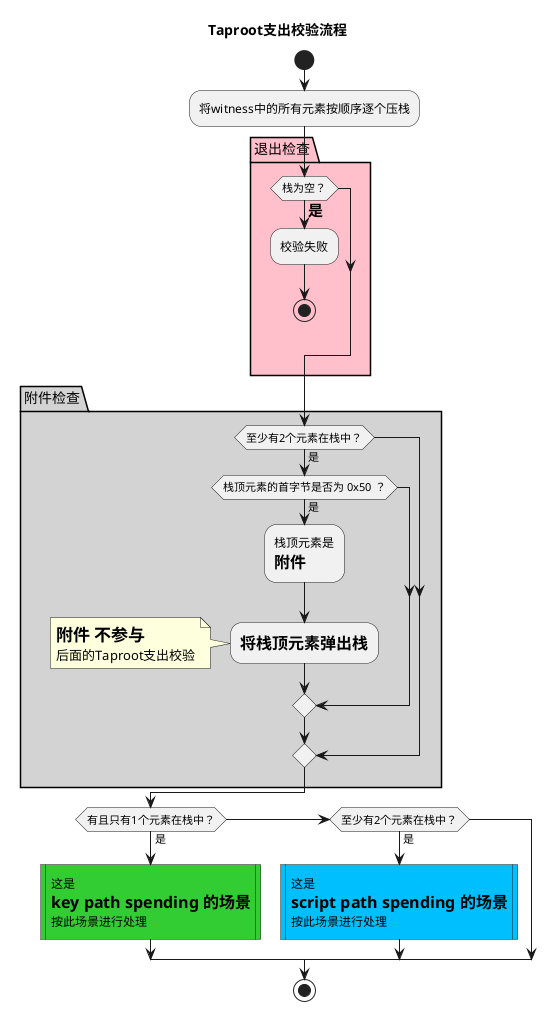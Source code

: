 @startuml taproot校验流程
    title
        Taproot支出校验流程
    end title

    start

    :将witness中的所有元素按顺序逐个压栈;

    package #Pink "退出检查" {
        if (栈为空？) then (=是)
            :校验失败;

            stop
        endif 
    }

    package #LightGray  "附件检查" {
        if (至少有2个元素在栈中？) then (是)
            if (栈顶元素的首字节是否为 0x50 ？) then (是)
                :栈顶元素是 
                =附件;

                :=将栈顶元素弹出栈;
                note left
                    =附件 不参与
                    后面的Taproot支出校验
                end note 
            endif
        endif 
    }

    if (有且只有1个元素在栈中？) then (是)
        #LimeGreen:这是 
        =key path spending 的场景
        按此场景进行处理|
    else if (至少有2个元素在栈中？) then (是)
        #DeepSkyBlue:这是 
        =script path spending 的场景
        按此场景进行处理|
    endif 

    stop

@enduml

@startuml ssp 
    title
        script path sending (使用脚本花费)场景
    end title

    start

    :使用控制块和脚本进行默克尔证明校验|

    if (校验通过?) then (是)
        :将控制块数据出栈;

        :将脚本数据出栈;

        :使用当前栈执行脚本;

        if(脚本执行中无异常且执行后栈顶为1 ？) then (是)
            #DarkGreen:<color:White>校验通过;
        else 
            #Pink:校验失败;
        endif 
    else (否)
        #Pink:校验失败;
    endif 

    stop

@enduml